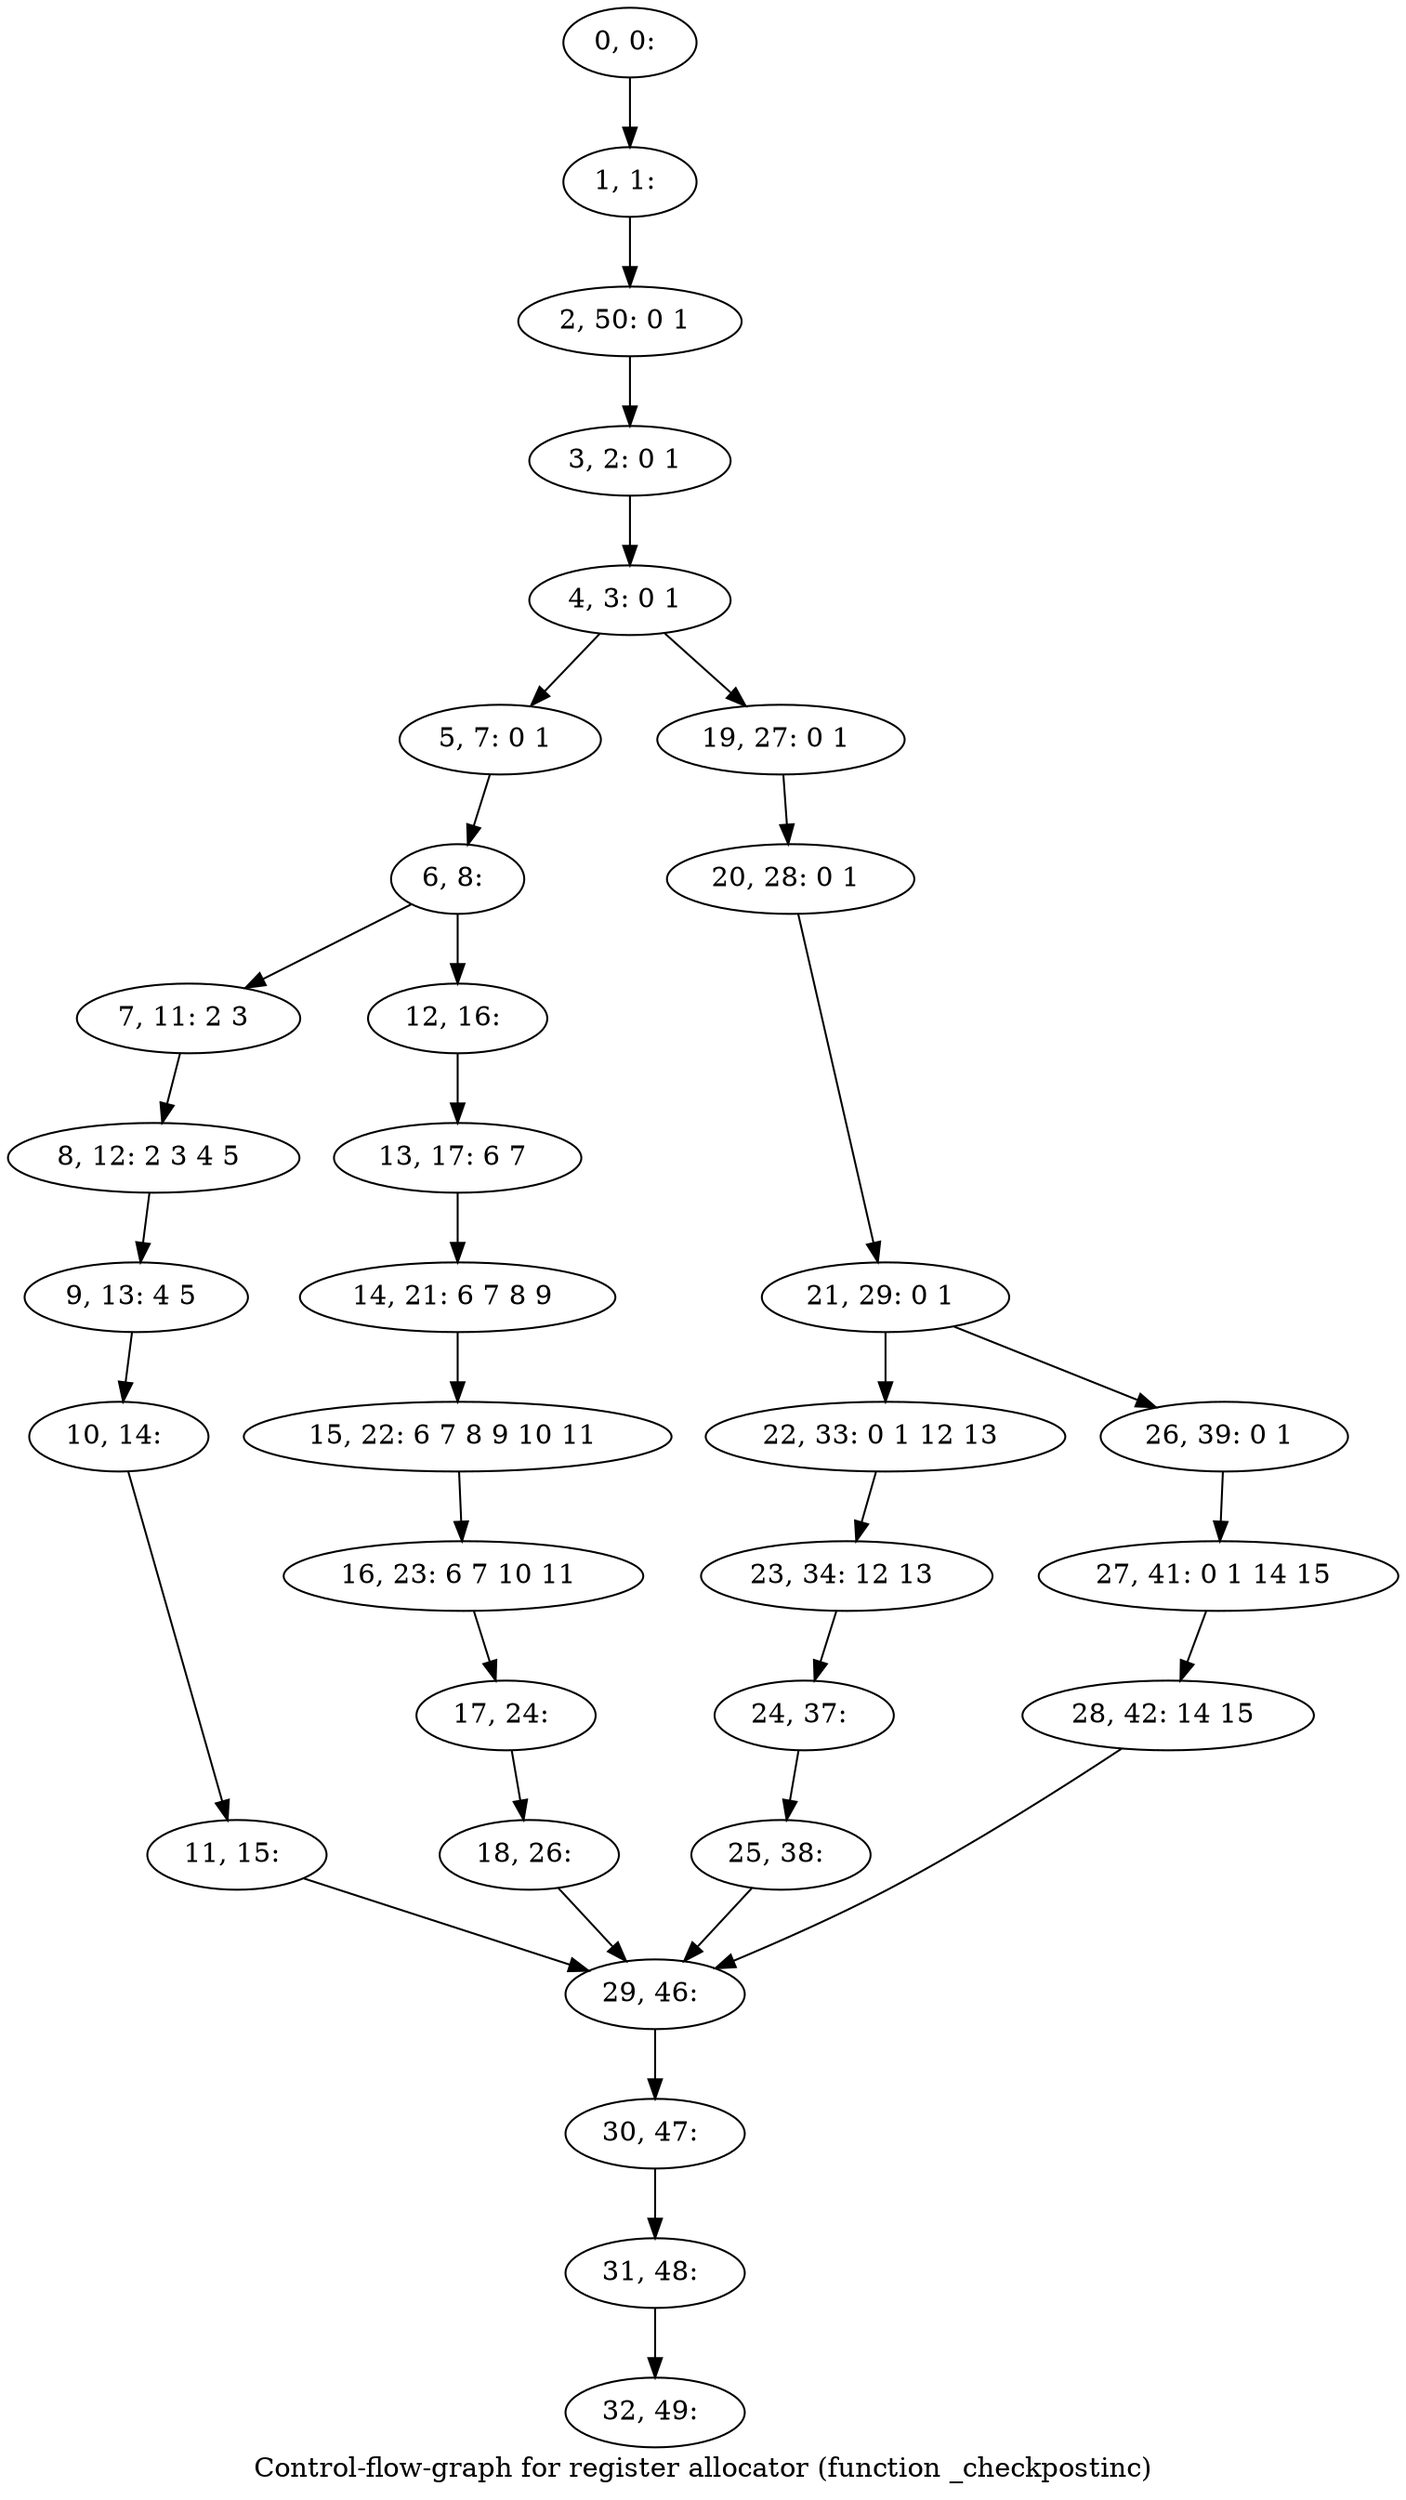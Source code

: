 digraph G {
graph [label="Control-flow-graph for register allocator (function _checkpostinc)"]
0[label="0, 0: "];
1[label="1, 1: "];
2[label="2, 50: 0 1 "];
3[label="3, 2: 0 1 "];
4[label="4, 3: 0 1 "];
5[label="5, 7: 0 1 "];
6[label="6, 8: "];
7[label="7, 11: 2 3 "];
8[label="8, 12: 2 3 4 5 "];
9[label="9, 13: 4 5 "];
10[label="10, 14: "];
11[label="11, 15: "];
12[label="12, 16: "];
13[label="13, 17: 6 7 "];
14[label="14, 21: 6 7 8 9 "];
15[label="15, 22: 6 7 8 9 10 11 "];
16[label="16, 23: 6 7 10 11 "];
17[label="17, 24: "];
18[label="18, 26: "];
19[label="19, 27: 0 1 "];
20[label="20, 28: 0 1 "];
21[label="21, 29: 0 1 "];
22[label="22, 33: 0 1 12 13 "];
23[label="23, 34: 12 13 "];
24[label="24, 37: "];
25[label="25, 38: "];
26[label="26, 39: 0 1 "];
27[label="27, 41: 0 1 14 15 "];
28[label="28, 42: 14 15 "];
29[label="29, 46: "];
30[label="30, 47: "];
31[label="31, 48: "];
32[label="32, 49: "];
0->1 ;
1->2 ;
2->3 ;
3->4 ;
4->5 ;
4->19 ;
5->6 ;
6->7 ;
6->12 ;
7->8 ;
8->9 ;
9->10 ;
10->11 ;
11->29 ;
12->13 ;
13->14 ;
14->15 ;
15->16 ;
16->17 ;
17->18 ;
18->29 ;
19->20 ;
20->21 ;
21->22 ;
21->26 ;
22->23 ;
23->24 ;
24->25 ;
25->29 ;
26->27 ;
27->28 ;
28->29 ;
29->30 ;
30->31 ;
31->32 ;
}
